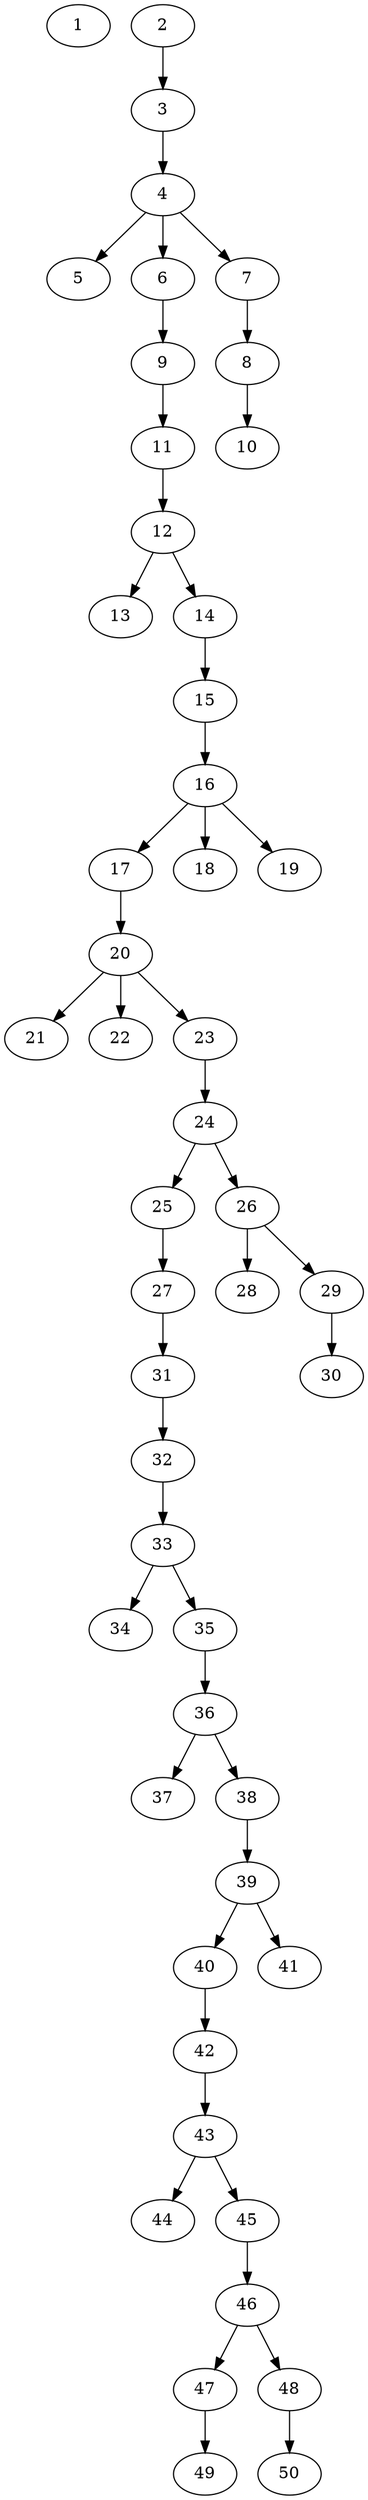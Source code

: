 // DAG automatically generated by daggen at Tue Jul 18 11:30:58 2017
// ./daggen --dot -n 50 --fat 0.2 --regular 0.2 --density 0.2 --jump 1 
digraph G {
  1 [size="259711656521", alpha="0.11"]
  2 [size="134217728000", alpha="0.14"]
  2 -> 3 [size ="209715200"]
  3 [size="9294406989", alpha="0.07"]
  3 -> 4 [size ="301989888"]
  4 [size="29973513980", alpha="0.04"]
  4 -> 5 [size ="536870912"]
  4 -> 6 [size ="536870912"]
  4 -> 7 [size ="536870912"]
  5 [size="782757789696", alpha="0.07"]
  6 [size="605871485596", alpha="0.18"]
  6 -> 9 [size ="536870912"]
  7 [size="28991029248", alpha="0.14"]
  7 -> 8 [size ="75497472"]
  8 [size="308492209844", alpha="0.18"]
  8 -> 10 [size ="209715200"]
  9 [size="244148945674", alpha="0.16"]
  9 -> 11 [size ="209715200"]
  10 [size="13608568900", alpha="0.18"]
  11 [size="26092390522", alpha="0.15"]
  11 -> 12 [size ="33554432"]
  12 [size="245343359298", alpha="0.04"]
  12 -> 13 [size ="209715200"]
  12 -> 14 [size ="209715200"]
  13 [size="213704833264", alpha="0.11"]
  14 [size="17590893450", alpha="0.19"]
  14 -> 15 [size ="536870912"]
  15 [size="308240550235", alpha="0.17"]
  15 -> 16 [size ="301989888"]
  16 [size="5893430368", alpha="0.18"]
  16 -> 17 [size ="301989888"]
  16 -> 18 [size ="301989888"]
  16 -> 19 [size ="301989888"]
  17 [size="13843795969", alpha="0.08"]
  17 -> 20 [size ="838860800"]
  18 [size="13936503557", alpha="0.18"]
  19 [size="22023360846", alpha="0.01"]
  20 [size="127959972612", alpha="0.01"]
  20 -> 21 [size ="134217728"]
  20 -> 22 [size ="134217728"]
  20 -> 23 [size ="134217728"]
  21 [size="27767981000", alpha="0.09"]
  22 [size="68719476736", alpha="0.14"]
  23 [size="672102813352", alpha="0.02"]
  23 -> 24 [size ="411041792"]
  24 [size="28991029248", alpha="0.02"]
  24 -> 25 [size ="75497472"]
  24 -> 26 [size ="75497472"]
  25 [size="9862409595", alpha="0.05"]
  25 -> 27 [size ="209715200"]
  26 [size="1158360067664", alpha="0.13"]
  26 -> 28 [size ="838860800"]
  26 -> 29 [size ="838860800"]
  27 [size="134217728000", alpha="0.13"]
  27 -> 31 [size ="209715200"]
  28 [size="193871785908", alpha="0.01"]
  29 [size="549755813888", alpha="0.19"]
  29 -> 30 [size ="536870912"]
  30 [size="7634085954", alpha="0.18"]
  31 [size="13910622877", alpha="0.01"]
  31 -> 32 [size ="679477248"]
  32 [size="478673795596", alpha="0.19"]
  32 -> 33 [size ="301989888"]
  33 [size="632921244332", alpha="0.12"]
  33 -> 34 [size ="536870912"]
  33 -> 35 [size ="536870912"]
  34 [size="7868941599", alpha="0.16"]
  35 [size="43821788708", alpha="0.08"]
  35 -> 36 [size ="33554432"]
  36 [size="358401432324", alpha="0.11"]
  36 -> 37 [size ="679477248"]
  36 -> 38 [size ="679477248"]
  37 [size="455278211762", alpha="0.17"]
  38 [size="782757789696", alpha="0.13"]
  38 -> 39 [size ="679477248"]
  39 [size="10515325441", alpha="0.18"]
  39 -> 40 [size ="209715200"]
  39 -> 41 [size ="209715200"]
  40 [size="32063752088", alpha="0.08"]
  40 -> 42 [size ="536870912"]
  41 [size="368293445632", alpha="0.01"]
  42 [size="134217728000", alpha="0.09"]
  42 -> 43 [size ="209715200"]
  43 [size="2084848399", alpha="0.00"]
  43 -> 44 [size ="75497472"]
  43 -> 45 [size ="75497472"]
  44 [size="9763836888", alpha="0.02"]
  45 [size="28991029248", alpha="0.00"]
  45 -> 46 [size ="75497472"]
  46 [size="152167013148", alpha="0.12"]
  46 -> 47 [size ="134217728"]
  46 -> 48 [size ="134217728"]
  47 [size="239181770757", alpha="0.04"]
  47 -> 49 [size ="301989888"]
  48 [size="133228709075", alpha="0.19"]
  48 -> 50 [size ="209715200"]
  49 [size="134217728000", alpha="0.14"]
  50 [size="979807722991", alpha="0.00"]
}
